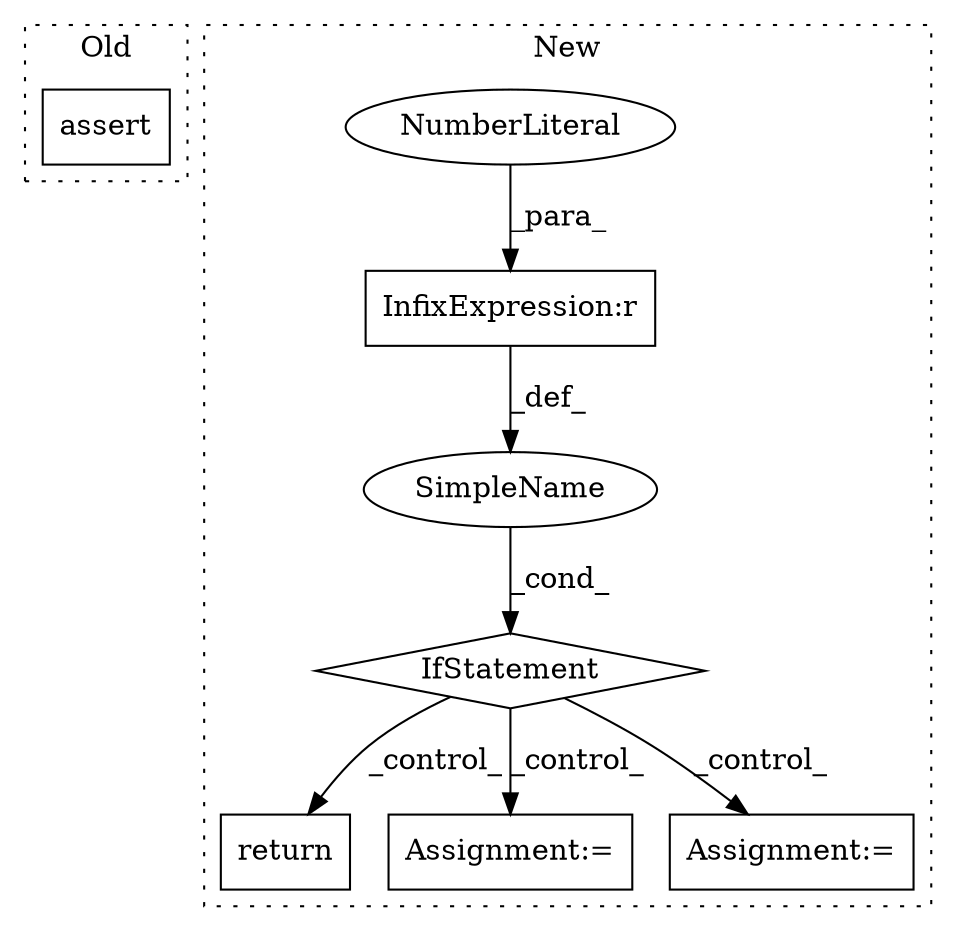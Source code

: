digraph G {
subgraph cluster0 {
1 [label="assert" a="6" s="2588" l="7" shape="box"];
label = "Old";
style="dotted";
}
subgraph cluster1 {
2 [label="return" a="41" s="3819" l="14" shape="box"];
3 [label="IfStatement" a="25" s="3511,3546" l="4,2" shape="diamond"];
4 [label="SimpleName" a="42" s="" l="" shape="ellipse"];
5 [label="InfixExpression:r" a="27" s="3540" l="4" shape="box"];
6 [label="Assignment:=" a="7" s="3588" l="1" shape="box"];
7 [label="NumberLiteral" a="34" s="3544" l="1" shape="ellipse"];
8 [label="Assignment:=" a="7" s="3561" l="1" shape="box"];
label = "New";
style="dotted";
}
3 -> 2 [label="_control_"];
3 -> 6 [label="_control_"];
3 -> 8 [label="_control_"];
4 -> 3 [label="_cond_"];
5 -> 4 [label="_def_"];
7 -> 5 [label="_para_"];
}